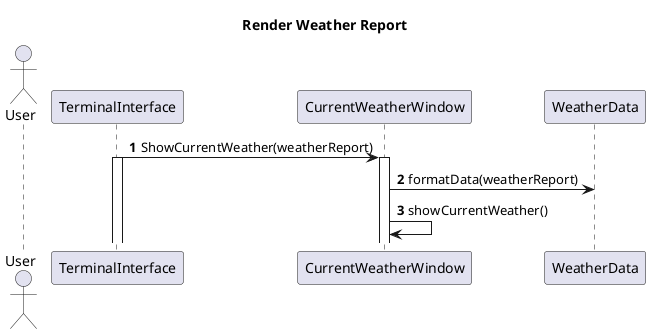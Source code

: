 @startuml
title Render Weather Report
autonumber
actor User
participant TerminalInterface
participant CurrentWeatherWindow
participant WeatherData

TerminalInterface -> CurrentWeatherWindow: ShowCurrentWeather(weatherReport)
activate TerminalInterface
activate CurrentWeatherWindow
CurrentWeatherWindow -> WeatherData: formatData(weatherReport)
CurrentWeatherWindow -> CurrentWeatherWindow: showCurrentWeather()
